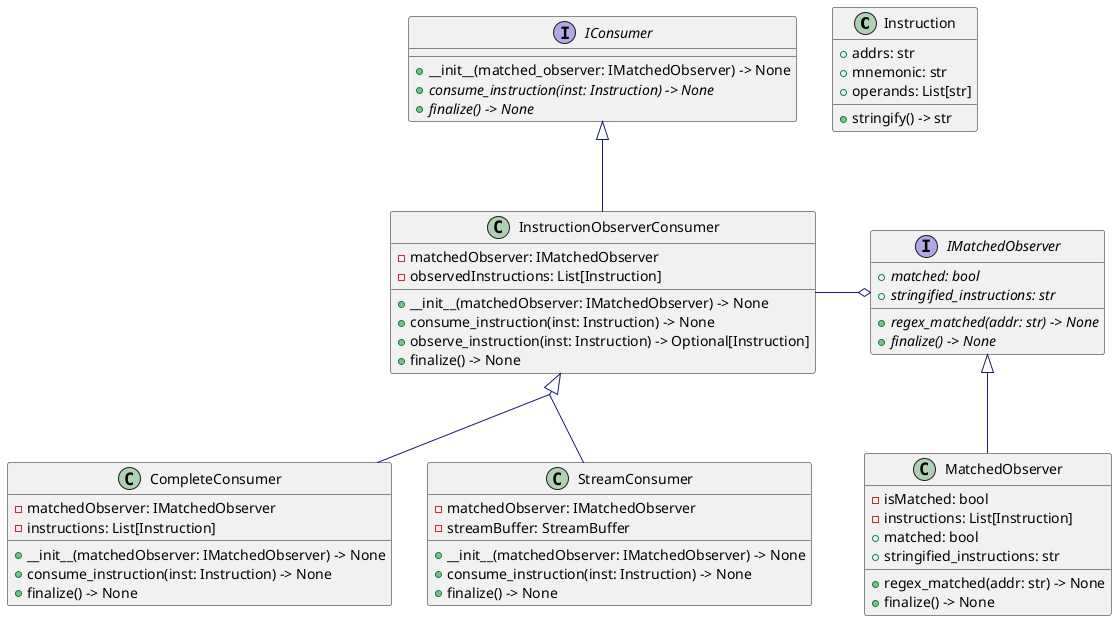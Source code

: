 @startuml class_diagram_match_module

skinparam linetype polyline
skinparam classFontName Helvetica
skinparam ClassFontSize 14
skinparam ArrowColor MidnightBlue
skinparam groupInheritance 2


skinparam class {

}

class Instruction {
    + addrs: str
    + mnemonic: str
    + operands: List[str]
    + stringify() -> str
}


interface IMatchedObserver {
    {abstract} + matched: bool
    {abstract} + stringified_instructions: str
    {abstract} + regex_matched(addr: str) -> None
    {abstract} + finalize() -> None
}

interface IConsumer {
    + __init__(matched_observer: IMatchedObserver) -> None
    {abstract} + consume_instruction(inst: Instruction) -> None
    {abstract} + finalize() -> None
}

class InstructionObserverConsumer {
    - matchedObserver: IMatchedObserver
    - observedInstructions: List[Instruction]
    + __init__(matchedObserver: IMatchedObserver) -> None
    + consume_instruction(inst: Instruction) -> None
    + observe_instruction(inst: Instruction) -> Optional[Instruction]
    + finalize() -> None
}

class CompleteConsumer {
    - matchedObserver: IMatchedObserver
    - instructions: List[Instruction]
    + __init__(matchedObserver: IMatchedObserver) -> None
    + consume_instruction(inst: Instruction) -> None
    + finalize() -> None
}

class StreamConsumer {
    - matchedObserver: IMatchedObserver
    - streamBuffer: StreamBuffer
    + __init__(matchedObserver: IMatchedObserver) -> None
    + consume_instruction(inst: Instruction) -> None
    + finalize() -> None
}

class MatchedObserver {
    - isMatched: bool
    - instructions: List[Instruction]
    + regex_matched(addr: str) -> None
    + finalize() -> None
    + matched: bool
    + stringified_instructions: str
}


' Match module

' Consumer
InstructionObserverConsumer -o IMatchedObserver
InstructionObserverConsumer <|-- CompleteConsumer
InstructionObserverConsumer <|-- StreamConsumer
IMatchedObserver <|-- MatchedObserver
IConsumer <|-- InstructionObserverConsumer

@enduml